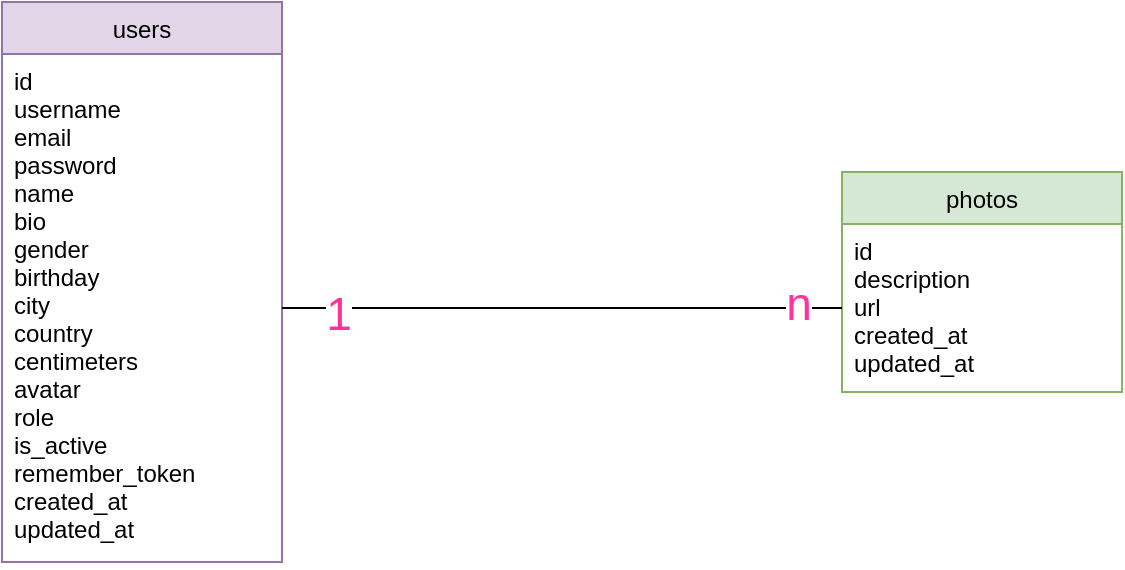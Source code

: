 <mxfile version="14.3.1" type="github">
  <diagram id="pG0OJkoi7xZ5R99WOOpK" name="Seite-1">
    <mxGraphModel dx="1919" dy="1132" grid="1" gridSize="10" guides="1" tooltips="1" connect="1" arrows="1" fold="1" page="1" pageScale="1" pageWidth="827" pageHeight="1169" math="0" shadow="0">
      <root>
        <mxCell id="0" />
        <mxCell id="1" parent="0" />
        <mxCell id="pGgGDRQ9fvbMyhsZvNd1-1" value="users" style="swimlane;fontStyle=0;childLayout=stackLayout;horizontal=1;startSize=26;fillColor=#e1d5e7;horizontalStack=0;resizeParent=1;resizeParentMax=0;resizeLast=0;collapsible=1;marginBottom=0;strokeColor=#9673a6;" parent="1" vertex="1">
          <mxGeometry x="120" y="180" width="140" height="280" as="geometry" />
        </mxCell>
        <mxCell id="pGgGDRQ9fvbMyhsZvNd1-2" value="id&#xa;username&#xa;email&#xa;password&#xa;name&#xa;bio&#xa;gender&#xa;birthday&#xa;city&#xa;country&#xa;centimeters&#xa;avatar&#xa;role&#xa;is_active&#xa;remember_token&#xa;created_at&#xa;updated_at" style="text;strokeColor=none;fillColor=none;align=left;verticalAlign=top;spacingLeft=4;spacingRight=4;overflow=hidden;rotatable=0;points=[[0,0.5],[1,0.5]];portConstraint=eastwest;" parent="pGgGDRQ9fvbMyhsZvNd1-1" vertex="1">
          <mxGeometry y="26" width="140" height="254" as="geometry" />
        </mxCell>
        <mxCell id="nLd1Znk2FAMqt9Ezk1V--1" value="photos" style="swimlane;fontStyle=0;childLayout=stackLayout;horizontal=1;startSize=26;fillColor=#d5e8d4;horizontalStack=0;resizeParent=1;resizeParentMax=0;resizeLast=0;collapsible=1;marginBottom=0;strokeColor=#82b366;" vertex="1" parent="1">
          <mxGeometry x="540" y="265" width="140" height="110" as="geometry" />
        </mxCell>
        <mxCell id="nLd1Znk2FAMqt9Ezk1V--2" value="id&#xa;description&#xa;url&#xa;created_at&#xa;updated_at&#xa;" style="text;strokeColor=none;fillColor=none;align=left;verticalAlign=top;spacingLeft=4;spacingRight=4;overflow=hidden;rotatable=0;points=[[0,0.5],[1,0.5]];portConstraint=eastwest;" vertex="1" parent="nLd1Znk2FAMqt9Ezk1V--1">
          <mxGeometry y="26" width="140" height="84" as="geometry" />
        </mxCell>
        <mxCell id="nLd1Znk2FAMqt9Ezk1V--3" style="edgeStyle=orthogonalEdgeStyle;rounded=0;orthogonalLoop=1;jettySize=auto;html=1;exitX=1;exitY=0.5;exitDx=0;exitDy=0;entryX=0;entryY=0.5;entryDx=0;entryDy=0;endArrow=none;endFill=0;" edge="1" parent="1" source="pGgGDRQ9fvbMyhsZvNd1-2" target="nLd1Znk2FAMqt9Ezk1V--2">
          <mxGeometry relative="1" as="geometry" />
        </mxCell>
        <mxCell id="nLd1Znk2FAMqt9Ezk1V--4" value="1" style="edgeLabel;html=1;align=center;verticalAlign=middle;resizable=0;points=[];fontColor=#FF3399;fontSize=23;" vertex="1" connectable="0" parent="nLd1Znk2FAMqt9Ezk1V--3">
          <mxGeometry x="-0.8" y="-3" relative="1" as="geometry">
            <mxPoint as="offset" />
          </mxGeometry>
        </mxCell>
        <mxCell id="nLd1Znk2FAMqt9Ezk1V--5" value="n" style="edgeLabel;html=1;align=center;verticalAlign=middle;resizable=0;points=[];fontColor=#FF3399;fontSize=23;" vertex="1" connectable="0" parent="nLd1Znk2FAMqt9Ezk1V--3">
          <mxGeometry x="0.843" y="2" relative="1" as="geometry">
            <mxPoint as="offset" />
          </mxGeometry>
        </mxCell>
      </root>
    </mxGraphModel>
  </diagram>
</mxfile>
